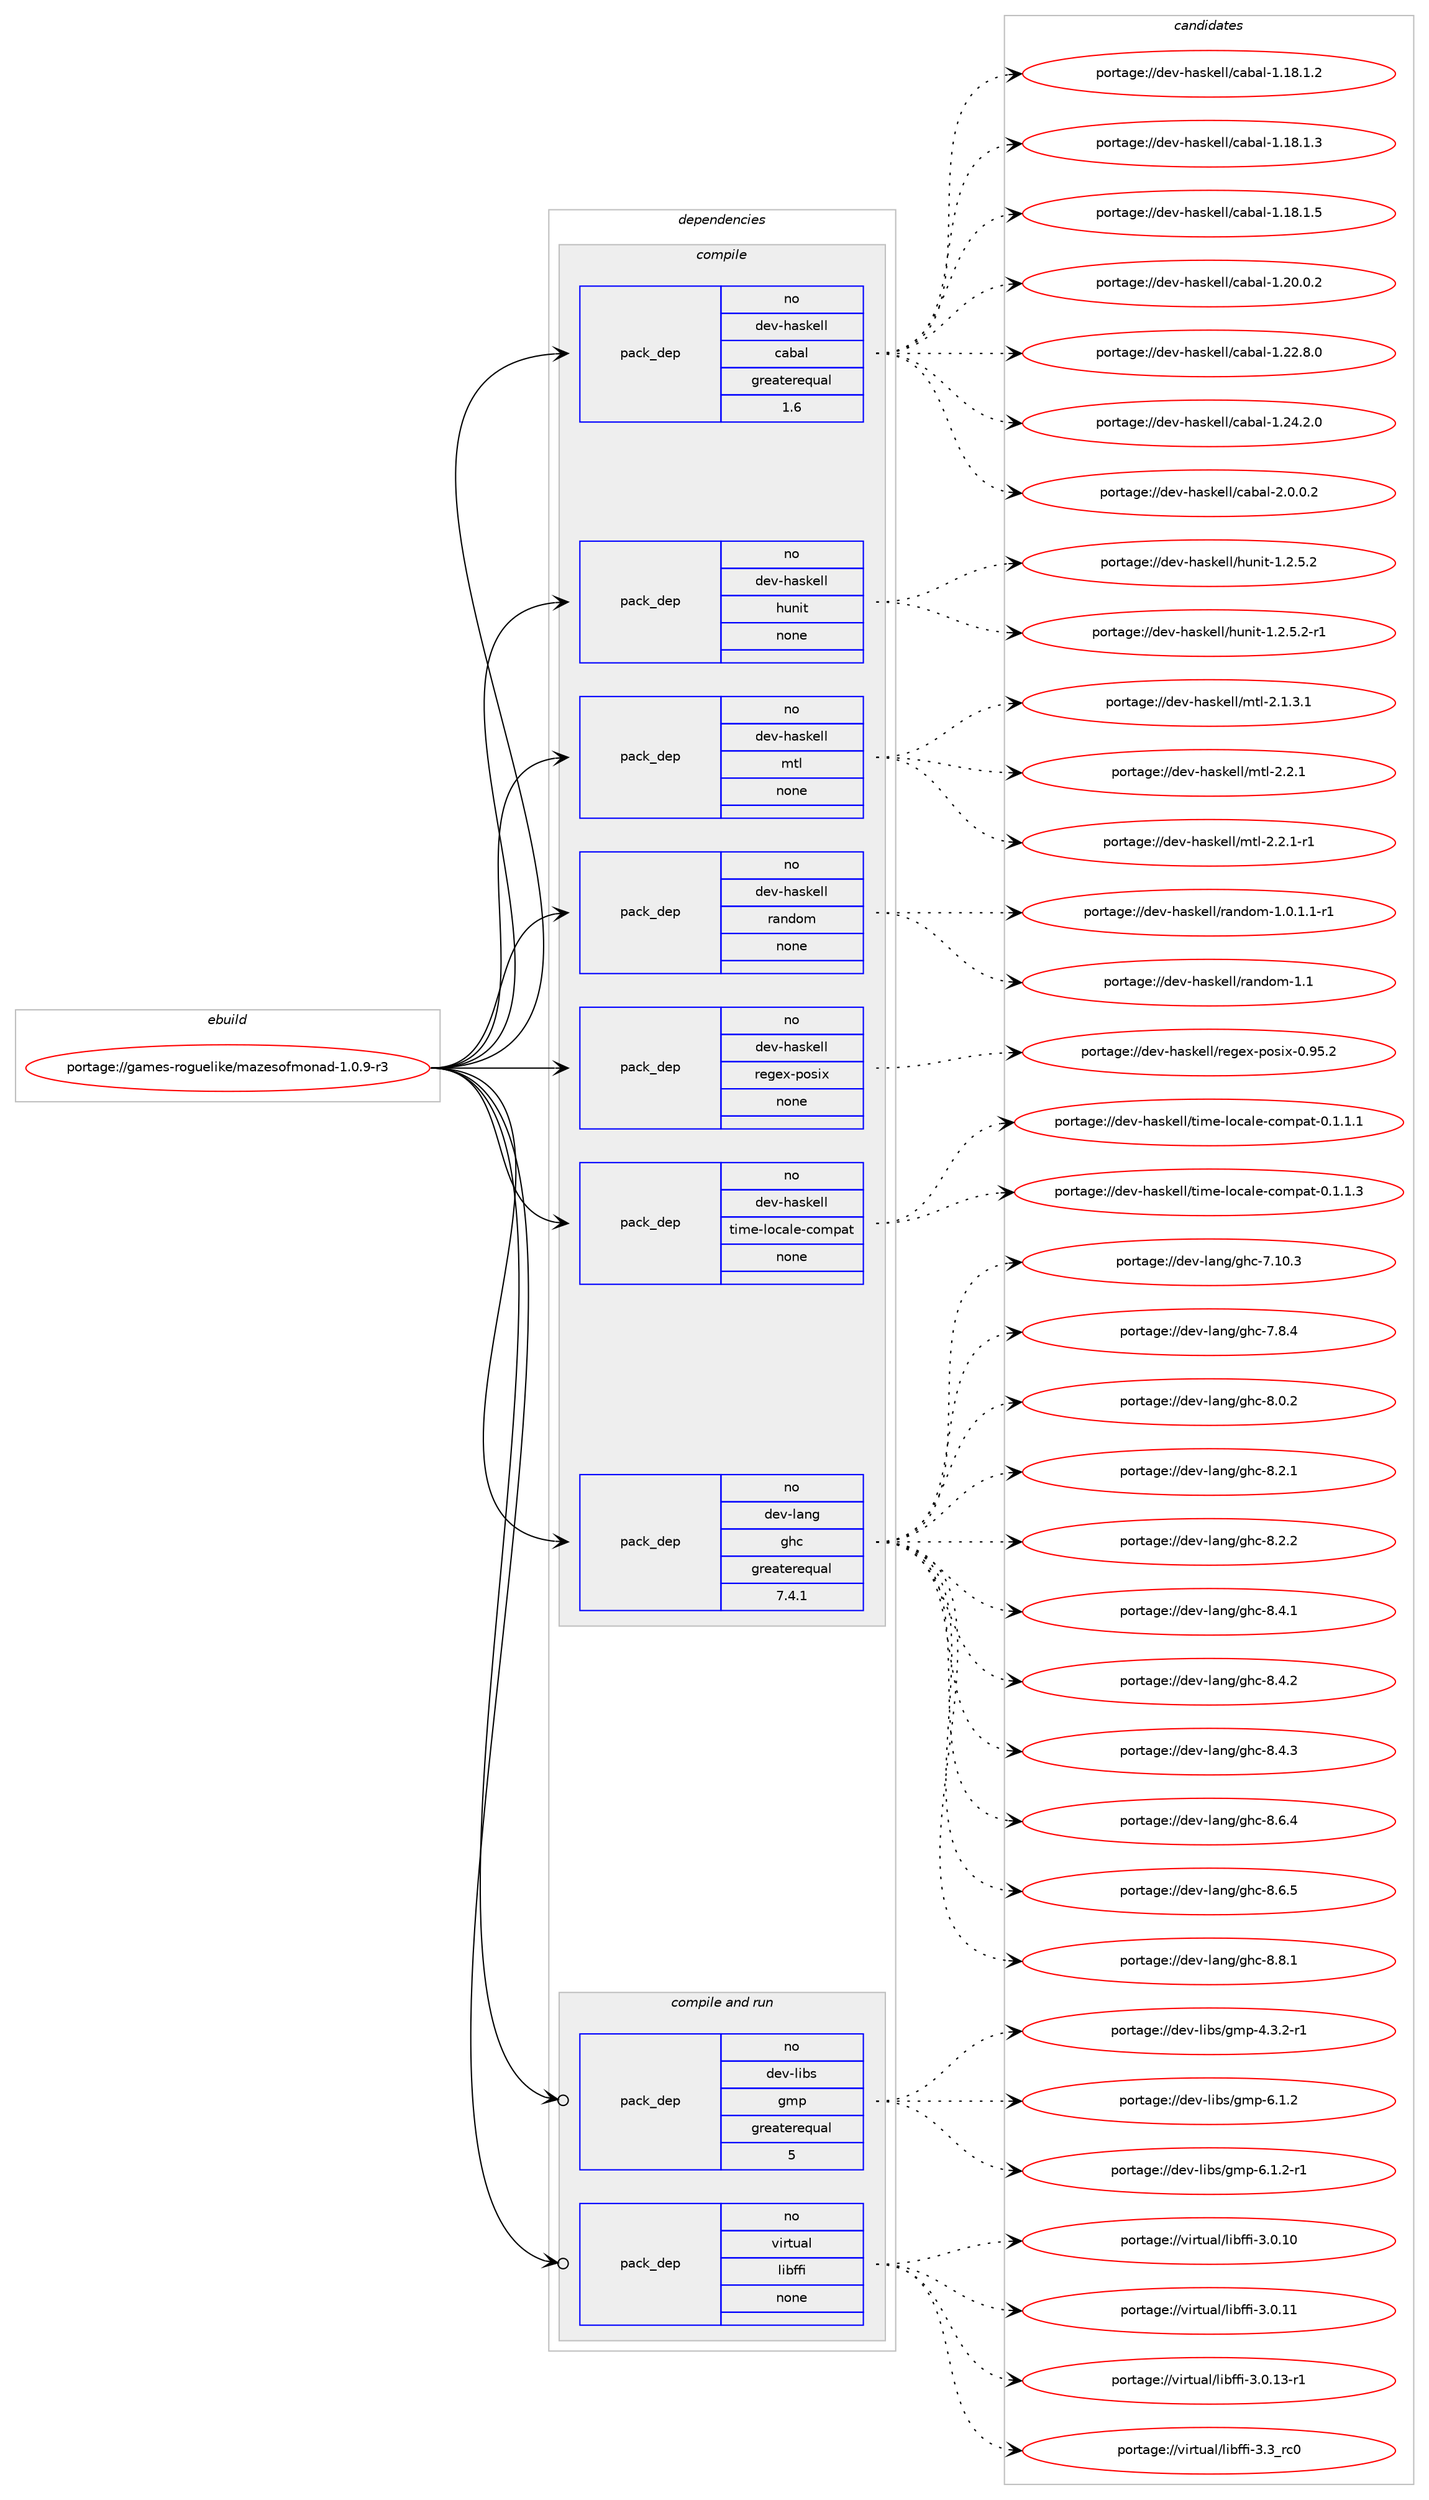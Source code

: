 digraph prolog {

# *************
# Graph options
# *************

newrank=true;
concentrate=true;
compound=true;
graph [rankdir=LR,fontname=Helvetica,fontsize=10,ranksep=1.5];#, ranksep=2.5, nodesep=0.2];
edge  [arrowhead=vee];
node  [fontname=Helvetica,fontsize=10];

# **********
# The ebuild
# **********

subgraph cluster_leftcol {
color=gray;
rank=same;
label=<<i>ebuild</i>>;
id [label="portage://games-roguelike/mazesofmonad-1.0.9-r3", color=red, width=4, href="../games-roguelike/mazesofmonad-1.0.9-r3.svg"];
}

# ****************
# The dependencies
# ****************

subgraph cluster_midcol {
color=gray;
label=<<i>dependencies</i>>;
subgraph cluster_compile {
fillcolor="#eeeeee";
style=filled;
label=<<i>compile</i>>;
subgraph pack197928 {
dependency275606 [label=<<TABLE BORDER="0" CELLBORDER="1" CELLSPACING="0" CELLPADDING="4" WIDTH="220"><TR><TD ROWSPAN="6" CELLPADDING="30">pack_dep</TD></TR><TR><TD WIDTH="110">no</TD></TR><TR><TD>dev-haskell</TD></TR><TR><TD>cabal</TD></TR><TR><TD>greaterequal</TD></TR><TR><TD>1.6</TD></TR></TABLE>>, shape=none, color=blue];
}
id:e -> dependency275606:w [weight=20,style="solid",arrowhead="vee"];
subgraph pack197929 {
dependency275607 [label=<<TABLE BORDER="0" CELLBORDER="1" CELLSPACING="0" CELLPADDING="4" WIDTH="220"><TR><TD ROWSPAN="6" CELLPADDING="30">pack_dep</TD></TR><TR><TD WIDTH="110">no</TD></TR><TR><TD>dev-haskell</TD></TR><TR><TD>hunit</TD></TR><TR><TD>none</TD></TR><TR><TD></TD></TR></TABLE>>, shape=none, color=blue];
}
id:e -> dependency275607:w [weight=20,style="solid",arrowhead="vee"];
subgraph pack197930 {
dependency275608 [label=<<TABLE BORDER="0" CELLBORDER="1" CELLSPACING="0" CELLPADDING="4" WIDTH="220"><TR><TD ROWSPAN="6" CELLPADDING="30">pack_dep</TD></TR><TR><TD WIDTH="110">no</TD></TR><TR><TD>dev-haskell</TD></TR><TR><TD>mtl</TD></TR><TR><TD>none</TD></TR><TR><TD></TD></TR></TABLE>>, shape=none, color=blue];
}
id:e -> dependency275608:w [weight=20,style="solid",arrowhead="vee"];
subgraph pack197931 {
dependency275609 [label=<<TABLE BORDER="0" CELLBORDER="1" CELLSPACING="0" CELLPADDING="4" WIDTH="220"><TR><TD ROWSPAN="6" CELLPADDING="30">pack_dep</TD></TR><TR><TD WIDTH="110">no</TD></TR><TR><TD>dev-haskell</TD></TR><TR><TD>random</TD></TR><TR><TD>none</TD></TR><TR><TD></TD></TR></TABLE>>, shape=none, color=blue];
}
id:e -> dependency275609:w [weight=20,style="solid",arrowhead="vee"];
subgraph pack197932 {
dependency275610 [label=<<TABLE BORDER="0" CELLBORDER="1" CELLSPACING="0" CELLPADDING="4" WIDTH="220"><TR><TD ROWSPAN="6" CELLPADDING="30">pack_dep</TD></TR><TR><TD WIDTH="110">no</TD></TR><TR><TD>dev-haskell</TD></TR><TR><TD>regex-posix</TD></TR><TR><TD>none</TD></TR><TR><TD></TD></TR></TABLE>>, shape=none, color=blue];
}
id:e -> dependency275610:w [weight=20,style="solid",arrowhead="vee"];
subgraph pack197933 {
dependency275611 [label=<<TABLE BORDER="0" CELLBORDER="1" CELLSPACING="0" CELLPADDING="4" WIDTH="220"><TR><TD ROWSPAN="6" CELLPADDING="30">pack_dep</TD></TR><TR><TD WIDTH="110">no</TD></TR><TR><TD>dev-haskell</TD></TR><TR><TD>time-locale-compat</TD></TR><TR><TD>none</TD></TR><TR><TD></TD></TR></TABLE>>, shape=none, color=blue];
}
id:e -> dependency275611:w [weight=20,style="solid",arrowhead="vee"];
subgraph pack197934 {
dependency275612 [label=<<TABLE BORDER="0" CELLBORDER="1" CELLSPACING="0" CELLPADDING="4" WIDTH="220"><TR><TD ROWSPAN="6" CELLPADDING="30">pack_dep</TD></TR><TR><TD WIDTH="110">no</TD></TR><TR><TD>dev-lang</TD></TR><TR><TD>ghc</TD></TR><TR><TD>greaterequal</TD></TR><TR><TD>7.4.1</TD></TR></TABLE>>, shape=none, color=blue];
}
id:e -> dependency275612:w [weight=20,style="solid",arrowhead="vee"];
}
subgraph cluster_compileandrun {
fillcolor="#eeeeee";
style=filled;
label=<<i>compile and run</i>>;
subgraph pack197935 {
dependency275613 [label=<<TABLE BORDER="0" CELLBORDER="1" CELLSPACING="0" CELLPADDING="4" WIDTH="220"><TR><TD ROWSPAN="6" CELLPADDING="30">pack_dep</TD></TR><TR><TD WIDTH="110">no</TD></TR><TR><TD>dev-libs</TD></TR><TR><TD>gmp</TD></TR><TR><TD>greaterequal</TD></TR><TR><TD>5</TD></TR></TABLE>>, shape=none, color=blue];
}
id:e -> dependency275613:w [weight=20,style="solid",arrowhead="odotvee"];
subgraph pack197936 {
dependency275614 [label=<<TABLE BORDER="0" CELLBORDER="1" CELLSPACING="0" CELLPADDING="4" WIDTH="220"><TR><TD ROWSPAN="6" CELLPADDING="30">pack_dep</TD></TR><TR><TD WIDTH="110">no</TD></TR><TR><TD>virtual</TD></TR><TR><TD>libffi</TD></TR><TR><TD>none</TD></TR><TR><TD></TD></TR></TABLE>>, shape=none, color=blue];
}
id:e -> dependency275614:w [weight=20,style="solid",arrowhead="odotvee"];
}
subgraph cluster_run {
fillcolor="#eeeeee";
style=filled;
label=<<i>run</i>>;
}
}

# **************
# The candidates
# **************

subgraph cluster_choices {
rank=same;
color=gray;
label=<<i>candidates</i>>;

subgraph choice197928 {
color=black;
nodesep=1;
choiceportage10010111845104971151071011081084799979897108454946495646494650 [label="portage://dev-haskell/cabal-1.18.1.2", color=red, width=4,href="../dev-haskell/cabal-1.18.1.2.svg"];
choiceportage10010111845104971151071011081084799979897108454946495646494651 [label="portage://dev-haskell/cabal-1.18.1.3", color=red, width=4,href="../dev-haskell/cabal-1.18.1.3.svg"];
choiceportage10010111845104971151071011081084799979897108454946495646494653 [label="portage://dev-haskell/cabal-1.18.1.5", color=red, width=4,href="../dev-haskell/cabal-1.18.1.5.svg"];
choiceportage10010111845104971151071011081084799979897108454946504846484650 [label="portage://dev-haskell/cabal-1.20.0.2", color=red, width=4,href="../dev-haskell/cabal-1.20.0.2.svg"];
choiceportage10010111845104971151071011081084799979897108454946505046564648 [label="portage://dev-haskell/cabal-1.22.8.0", color=red, width=4,href="../dev-haskell/cabal-1.22.8.0.svg"];
choiceportage10010111845104971151071011081084799979897108454946505246504648 [label="portage://dev-haskell/cabal-1.24.2.0", color=red, width=4,href="../dev-haskell/cabal-1.24.2.0.svg"];
choiceportage100101118451049711510710110810847999798971084550464846484650 [label="portage://dev-haskell/cabal-2.0.0.2", color=red, width=4,href="../dev-haskell/cabal-2.0.0.2.svg"];
dependency275606:e -> choiceportage10010111845104971151071011081084799979897108454946495646494650:w [style=dotted,weight="100"];
dependency275606:e -> choiceportage10010111845104971151071011081084799979897108454946495646494651:w [style=dotted,weight="100"];
dependency275606:e -> choiceportage10010111845104971151071011081084799979897108454946495646494653:w [style=dotted,weight="100"];
dependency275606:e -> choiceportage10010111845104971151071011081084799979897108454946504846484650:w [style=dotted,weight="100"];
dependency275606:e -> choiceportage10010111845104971151071011081084799979897108454946505046564648:w [style=dotted,weight="100"];
dependency275606:e -> choiceportage10010111845104971151071011081084799979897108454946505246504648:w [style=dotted,weight="100"];
dependency275606:e -> choiceportage100101118451049711510710110810847999798971084550464846484650:w [style=dotted,weight="100"];
}
subgraph choice197929 {
color=black;
nodesep=1;
choiceportage1001011184510497115107101108108471041171101051164549465046534650 [label="portage://dev-haskell/hunit-1.2.5.2", color=red, width=4,href="../dev-haskell/hunit-1.2.5.2.svg"];
choiceportage10010111845104971151071011081084710411711010511645494650465346504511449 [label="portage://dev-haskell/hunit-1.2.5.2-r1", color=red, width=4,href="../dev-haskell/hunit-1.2.5.2-r1.svg"];
dependency275607:e -> choiceportage1001011184510497115107101108108471041171101051164549465046534650:w [style=dotted,weight="100"];
dependency275607:e -> choiceportage10010111845104971151071011081084710411711010511645494650465346504511449:w [style=dotted,weight="100"];
}
subgraph choice197930 {
color=black;
nodesep=1;
choiceportage1001011184510497115107101108108471091161084550464946514649 [label="portage://dev-haskell/mtl-2.1.3.1", color=red, width=4,href="../dev-haskell/mtl-2.1.3.1.svg"];
choiceportage100101118451049711510710110810847109116108455046504649 [label="portage://dev-haskell/mtl-2.2.1", color=red, width=4,href="../dev-haskell/mtl-2.2.1.svg"];
choiceportage1001011184510497115107101108108471091161084550465046494511449 [label="portage://dev-haskell/mtl-2.2.1-r1", color=red, width=4,href="../dev-haskell/mtl-2.2.1-r1.svg"];
dependency275608:e -> choiceportage1001011184510497115107101108108471091161084550464946514649:w [style=dotted,weight="100"];
dependency275608:e -> choiceportage100101118451049711510710110810847109116108455046504649:w [style=dotted,weight="100"];
dependency275608:e -> choiceportage1001011184510497115107101108108471091161084550465046494511449:w [style=dotted,weight="100"];
}
subgraph choice197931 {
color=black;
nodesep=1;
choiceportage1001011184510497115107101108108471149711010011110945494648464946494511449 [label="portage://dev-haskell/random-1.0.1.1-r1", color=red, width=4,href="../dev-haskell/random-1.0.1.1-r1.svg"];
choiceportage1001011184510497115107101108108471149711010011110945494649 [label="portage://dev-haskell/random-1.1", color=red, width=4,href="../dev-haskell/random-1.1.svg"];
dependency275609:e -> choiceportage1001011184510497115107101108108471149711010011110945494648464946494511449:w [style=dotted,weight="100"];
dependency275609:e -> choiceportage1001011184510497115107101108108471149711010011110945494649:w [style=dotted,weight="100"];
}
subgraph choice197932 {
color=black;
nodesep=1;
choiceportage1001011184510497115107101108108471141011031011204511211111510512045484657534650 [label="portage://dev-haskell/regex-posix-0.95.2", color=red, width=4,href="../dev-haskell/regex-posix-0.95.2.svg"];
dependency275610:e -> choiceportage1001011184510497115107101108108471141011031011204511211111510512045484657534650:w [style=dotted,weight="100"];
}
subgraph choice197933 {
color=black;
nodesep=1;
choiceportage1001011184510497115107101108108471161051091014510811199971081014599111109112971164548464946494649 [label="portage://dev-haskell/time-locale-compat-0.1.1.1", color=red, width=4,href="../dev-haskell/time-locale-compat-0.1.1.1.svg"];
choiceportage1001011184510497115107101108108471161051091014510811199971081014599111109112971164548464946494651 [label="portage://dev-haskell/time-locale-compat-0.1.1.3", color=red, width=4,href="../dev-haskell/time-locale-compat-0.1.1.3.svg"];
dependency275611:e -> choiceportage1001011184510497115107101108108471161051091014510811199971081014599111109112971164548464946494649:w [style=dotted,weight="100"];
dependency275611:e -> choiceportage1001011184510497115107101108108471161051091014510811199971081014599111109112971164548464946494651:w [style=dotted,weight="100"];
}
subgraph choice197934 {
color=black;
nodesep=1;
choiceportage1001011184510897110103471031049945554649484651 [label="portage://dev-lang/ghc-7.10.3", color=red, width=4,href="../dev-lang/ghc-7.10.3.svg"];
choiceportage10010111845108971101034710310499455546564652 [label="portage://dev-lang/ghc-7.8.4", color=red, width=4,href="../dev-lang/ghc-7.8.4.svg"];
choiceportage10010111845108971101034710310499455646484650 [label="portage://dev-lang/ghc-8.0.2", color=red, width=4,href="../dev-lang/ghc-8.0.2.svg"];
choiceportage10010111845108971101034710310499455646504649 [label="portage://dev-lang/ghc-8.2.1", color=red, width=4,href="../dev-lang/ghc-8.2.1.svg"];
choiceportage10010111845108971101034710310499455646504650 [label="portage://dev-lang/ghc-8.2.2", color=red, width=4,href="../dev-lang/ghc-8.2.2.svg"];
choiceportage10010111845108971101034710310499455646524649 [label="portage://dev-lang/ghc-8.4.1", color=red, width=4,href="../dev-lang/ghc-8.4.1.svg"];
choiceportage10010111845108971101034710310499455646524650 [label="portage://dev-lang/ghc-8.4.2", color=red, width=4,href="../dev-lang/ghc-8.4.2.svg"];
choiceportage10010111845108971101034710310499455646524651 [label="portage://dev-lang/ghc-8.4.3", color=red, width=4,href="../dev-lang/ghc-8.4.3.svg"];
choiceportage10010111845108971101034710310499455646544652 [label="portage://dev-lang/ghc-8.6.4", color=red, width=4,href="../dev-lang/ghc-8.6.4.svg"];
choiceportage10010111845108971101034710310499455646544653 [label="portage://dev-lang/ghc-8.6.5", color=red, width=4,href="../dev-lang/ghc-8.6.5.svg"];
choiceportage10010111845108971101034710310499455646564649 [label="portage://dev-lang/ghc-8.8.1", color=red, width=4,href="../dev-lang/ghc-8.8.1.svg"];
dependency275612:e -> choiceportage1001011184510897110103471031049945554649484651:w [style=dotted,weight="100"];
dependency275612:e -> choiceportage10010111845108971101034710310499455546564652:w [style=dotted,weight="100"];
dependency275612:e -> choiceportage10010111845108971101034710310499455646484650:w [style=dotted,weight="100"];
dependency275612:e -> choiceportage10010111845108971101034710310499455646504649:w [style=dotted,weight="100"];
dependency275612:e -> choiceportage10010111845108971101034710310499455646504650:w [style=dotted,weight="100"];
dependency275612:e -> choiceportage10010111845108971101034710310499455646524649:w [style=dotted,weight="100"];
dependency275612:e -> choiceportage10010111845108971101034710310499455646524650:w [style=dotted,weight="100"];
dependency275612:e -> choiceportage10010111845108971101034710310499455646524651:w [style=dotted,weight="100"];
dependency275612:e -> choiceportage10010111845108971101034710310499455646544652:w [style=dotted,weight="100"];
dependency275612:e -> choiceportage10010111845108971101034710310499455646544653:w [style=dotted,weight="100"];
dependency275612:e -> choiceportage10010111845108971101034710310499455646564649:w [style=dotted,weight="100"];
}
subgraph choice197935 {
color=black;
nodesep=1;
choiceportage1001011184510810598115471031091124552465146504511449 [label="portage://dev-libs/gmp-4.3.2-r1", color=red, width=4,href="../dev-libs/gmp-4.3.2-r1.svg"];
choiceportage100101118451081059811547103109112455446494650 [label="portage://dev-libs/gmp-6.1.2", color=red, width=4,href="../dev-libs/gmp-6.1.2.svg"];
choiceportage1001011184510810598115471031091124554464946504511449 [label="portage://dev-libs/gmp-6.1.2-r1", color=red, width=4,href="../dev-libs/gmp-6.1.2-r1.svg"];
dependency275613:e -> choiceportage1001011184510810598115471031091124552465146504511449:w [style=dotted,weight="100"];
dependency275613:e -> choiceportage100101118451081059811547103109112455446494650:w [style=dotted,weight="100"];
dependency275613:e -> choiceportage1001011184510810598115471031091124554464946504511449:w [style=dotted,weight="100"];
}
subgraph choice197936 {
color=black;
nodesep=1;
choiceportage11810511411611797108471081059810210210545514648464948 [label="portage://virtual/libffi-3.0.10", color=red, width=4,href="../virtual/libffi-3.0.10.svg"];
choiceportage11810511411611797108471081059810210210545514648464949 [label="portage://virtual/libffi-3.0.11", color=red, width=4,href="../virtual/libffi-3.0.11.svg"];
choiceportage118105114116117971084710810598102102105455146484649514511449 [label="portage://virtual/libffi-3.0.13-r1", color=red, width=4,href="../virtual/libffi-3.0.13-r1.svg"];
choiceportage11810511411611797108471081059810210210545514651951149948 [label="portage://virtual/libffi-3.3_rc0", color=red, width=4,href="../virtual/libffi-3.3_rc0.svg"];
dependency275614:e -> choiceportage11810511411611797108471081059810210210545514648464948:w [style=dotted,weight="100"];
dependency275614:e -> choiceportage11810511411611797108471081059810210210545514648464949:w [style=dotted,weight="100"];
dependency275614:e -> choiceportage118105114116117971084710810598102102105455146484649514511449:w [style=dotted,weight="100"];
dependency275614:e -> choiceportage11810511411611797108471081059810210210545514651951149948:w [style=dotted,weight="100"];
}
}

}
